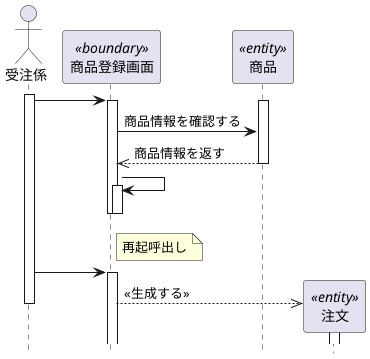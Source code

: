 @startuml シーケンス図
    hide footbox
    Actor 受注係 as human
    participant "商品登録画面" as boundary <<boundary>>
    participant "商品" as entity1 <<entity>>
    activate human
    human -> boundary
        activate boundary
            activate entity1
        boundary -> entity1 : 商品情報を確認する
            boundary <<-- entity1 : 商品情報を返す
            deactivate entity1
        boundary -> boundary
        note right of boundary : 再起呼出し
        activate boundary
        deactivate boundary
        deactivate boundary
    human -> boundary
    activate boundary
    create "注文" as entity <<entity>>
    boundary -->> entity : <<生成する>>
    deactivate human
        activate entity
        deactivate entity
@enduml






